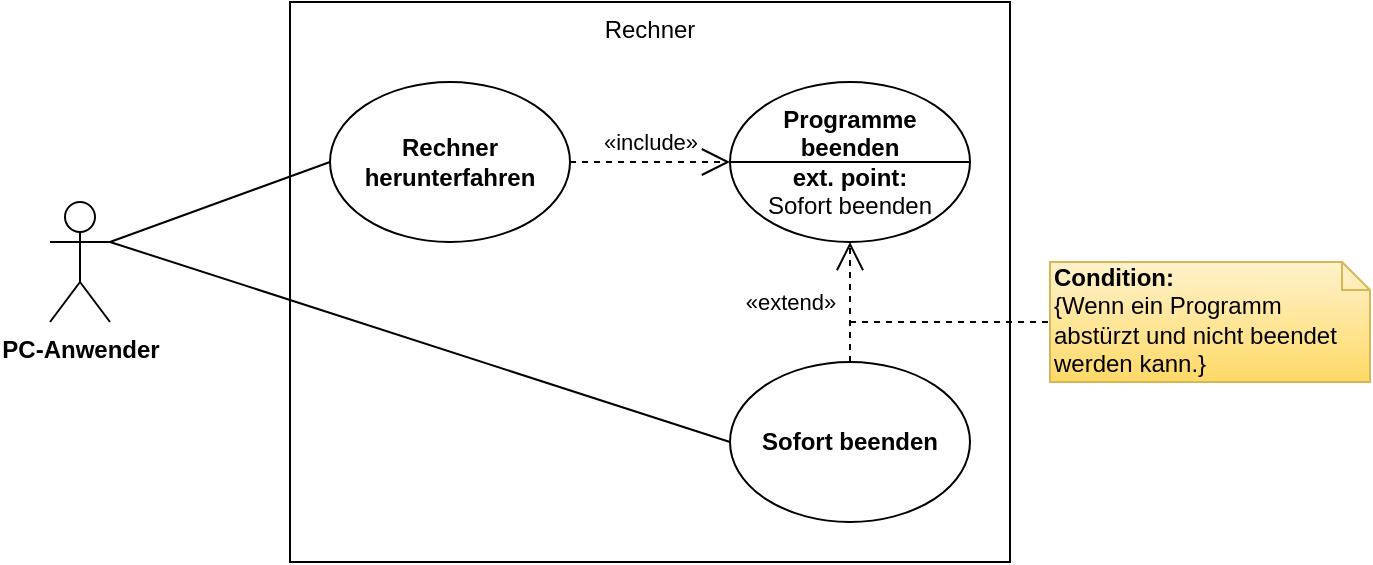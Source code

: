 <mxfile version="13.4.2" type="device"><diagram id="8o4jot_LDvJK4G_tHTqe" name="Page-1"><mxGraphModel dx="1422" dy="720" grid="1" gridSize="10" guides="1" tooltips="1" connect="1" arrows="1" fold="1" page="1" pageScale="1" pageWidth="827" pageHeight="1169" math="0" shadow="0"><root><mxCell id="0"/><mxCell id="1" parent="0"/><mxCell id="KGXMPvJzG-CdBeTMElgn-68" value="&lt;b&gt;PC-Anwender&lt;/b&gt;" style="shape=umlActor;verticalLabelPosition=bottom;verticalAlign=top;html=1;outlineConnect=0;" parent="1" vertex="1"><mxGeometry x="40" y="730" width="30" height="60" as="geometry"/></mxCell><mxCell id="KGXMPvJzG-CdBeTMElgn-69" value="Rechner" style="rounded=0;whiteSpace=wrap;html=1;verticalAlign=top;" parent="1" vertex="1"><mxGeometry x="160" y="630" width="360" height="280" as="geometry"/></mxCell><mxCell id="KGXMPvJzG-CdBeTMElgn-70" value="&lt;b&gt;Rechner herunterfahren&lt;br&gt;&lt;/b&gt;" style="ellipse;whiteSpace=wrap;html=1;" parent="1" vertex="1"><mxGeometry x="180" y="670" width="120" height="80" as="geometry"/></mxCell><mxCell id="KGXMPvJzG-CdBeTMElgn-71" value="&lt;div&gt;&lt;b&gt;Programme beenden&lt;br&gt;&lt;/b&gt;&lt;/div&gt;&lt;div&gt;&lt;b&gt;ext. point:&lt;br&gt;&lt;/b&gt;Sofort beenden&lt;br&gt;&lt;/div&gt;" style="ellipse;whiteSpace=wrap;html=1;" parent="1" vertex="1"><mxGeometry x="380" y="670" width="120" height="80" as="geometry"/></mxCell><mxCell id="KGXMPvJzG-CdBeTMElgn-72" value="«include»" style="endArrow=open;endSize=12;dashed=1;html=1;strokeColor=#000000;exitX=1;exitY=0.5;exitDx=0;exitDy=0;entryX=0;entryY=0.5;entryDx=0;entryDy=0;" parent="1" source="KGXMPvJzG-CdBeTMElgn-70" target="KGXMPvJzG-CdBeTMElgn-71" edge="1"><mxGeometry y="10" width="160" relative="1" as="geometry"><mxPoint x="380" y="660" as="sourcePoint"/><mxPoint x="540" y="660" as="targetPoint"/><mxPoint as="offset"/></mxGeometry></mxCell><mxCell id="KGXMPvJzG-CdBeTMElgn-73" value="" style="endArrow=none;html=1;strokeColor=#000000;exitX=1;exitY=0.333;exitDx=0;exitDy=0;exitPerimeter=0;entryX=0;entryY=0.5;entryDx=0;entryDy=0;" parent="1" source="KGXMPvJzG-CdBeTMElgn-68" target="KGXMPvJzG-CdBeTMElgn-70" edge="1"><mxGeometry width="50" height="50" relative="1" as="geometry"><mxPoint x="430" y="620" as="sourcePoint"/><mxPoint x="480" y="570" as="targetPoint"/></mxGeometry></mxCell><mxCell id="KGXMPvJzG-CdBeTMElgn-74" value="&lt;b&gt;Sofort beenden&lt;br&gt;&lt;/b&gt;" style="ellipse;whiteSpace=wrap;html=1;" parent="1" vertex="1"><mxGeometry x="380" y="810" width="120" height="80" as="geometry"/></mxCell><mxCell id="KGXMPvJzG-CdBeTMElgn-75" value="" style="endArrow=none;html=1;strokeColor=#000000;exitX=1;exitY=0.333;exitDx=0;exitDy=0;exitPerimeter=0;entryX=0;entryY=0.5;entryDx=0;entryDy=0;" parent="1" source="KGXMPvJzG-CdBeTMElgn-68" target="KGXMPvJzG-CdBeTMElgn-74" edge="1"><mxGeometry width="50" height="50" relative="1" as="geometry"><mxPoint x="430" y="620" as="sourcePoint"/><mxPoint x="480" y="570" as="targetPoint"/></mxGeometry></mxCell><mxCell id="KGXMPvJzG-CdBeTMElgn-77" value="«extend»" style="endArrow=open;endSize=12;dashed=1;html=1;strokeColor=#000000;exitX=0.5;exitY=0;exitDx=0;exitDy=0;entryX=0.5;entryY=1;entryDx=0;entryDy=0;" parent="1" source="KGXMPvJzG-CdBeTMElgn-74" target="KGXMPvJzG-CdBeTMElgn-71" edge="1"><mxGeometry y="30" width="160" relative="1" as="geometry"><mxPoint x="310" y="720" as="sourcePoint"/><mxPoint x="390" y="720" as="targetPoint"/><mxPoint as="offset"/></mxGeometry></mxCell><mxCell id="KGXMPvJzG-CdBeTMElgn-78" value="" style="endArrow=none;html=1;strokeColor=#000000;entryX=1;entryY=0.5;entryDx=0;entryDy=0;" parent="1" target="KGXMPvJzG-CdBeTMElgn-71" edge="1"><mxGeometry width="50" height="50" relative="1" as="geometry"><mxPoint x="380" y="710" as="sourcePoint"/><mxPoint x="480" y="570" as="targetPoint"/></mxGeometry></mxCell><mxCell id="KGXMPvJzG-CdBeTMElgn-79" value="&lt;div&gt;&lt;b&gt;Condition:&lt;/b&gt;&lt;br&gt;&lt;/div&gt;&lt;div&gt;{Wenn ein Programm abstürzt und nicht beendet werden kann.}&lt;/div&gt;" style="shape=note;whiteSpace=wrap;html=1;size=14;verticalAlign=top;align=left;spacingTop=-6;gradientColor=#ffd966;fillColor=#fff2cc;strokeColor=#d6b656;" parent="1" vertex="1"><mxGeometry x="540" y="760" width="160" height="60" as="geometry"/></mxCell><mxCell id="KGXMPvJzG-CdBeTMElgn-80" value="" style="endArrow=none;dashed=1;html=1;strokeColor=#000000;entryX=0;entryY=0.5;entryDx=0;entryDy=0;entryPerimeter=0;" parent="1" target="KGXMPvJzG-CdBeTMElgn-79" edge="1"><mxGeometry width="50" height="50" relative="1" as="geometry"><mxPoint x="440" y="790" as="sourcePoint"/><mxPoint x="480" y="570" as="targetPoint"/></mxGeometry></mxCell></root></mxGraphModel></diagram></mxfile>